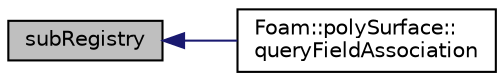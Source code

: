 digraph "subRegistry"
{
  bgcolor="transparent";
  edge [fontname="Helvetica",fontsize="10",labelfontname="Helvetica",labelfontsize="10"];
  node [fontname="Helvetica",fontsize="10",shape=record];
  rankdir="LR";
  Node1 [label="subRegistry",height=0.2,width=0.4,color="black", fillcolor="grey75", style="filled" fontcolor="black"];
  Node1 -> Node2 [dir="back",color="midnightblue",fontsize="10",style="solid",fontname="Helvetica"];
  Node2 [label="Foam::polySurface::\lqueryFieldAssociation",height=0.2,width=0.4,color="black",URL="$classFoam_1_1polySurface.html#a71535ac968f266500ddaaad504a0d757",tooltip="Query the field association (FACE or POINT) "];
}
